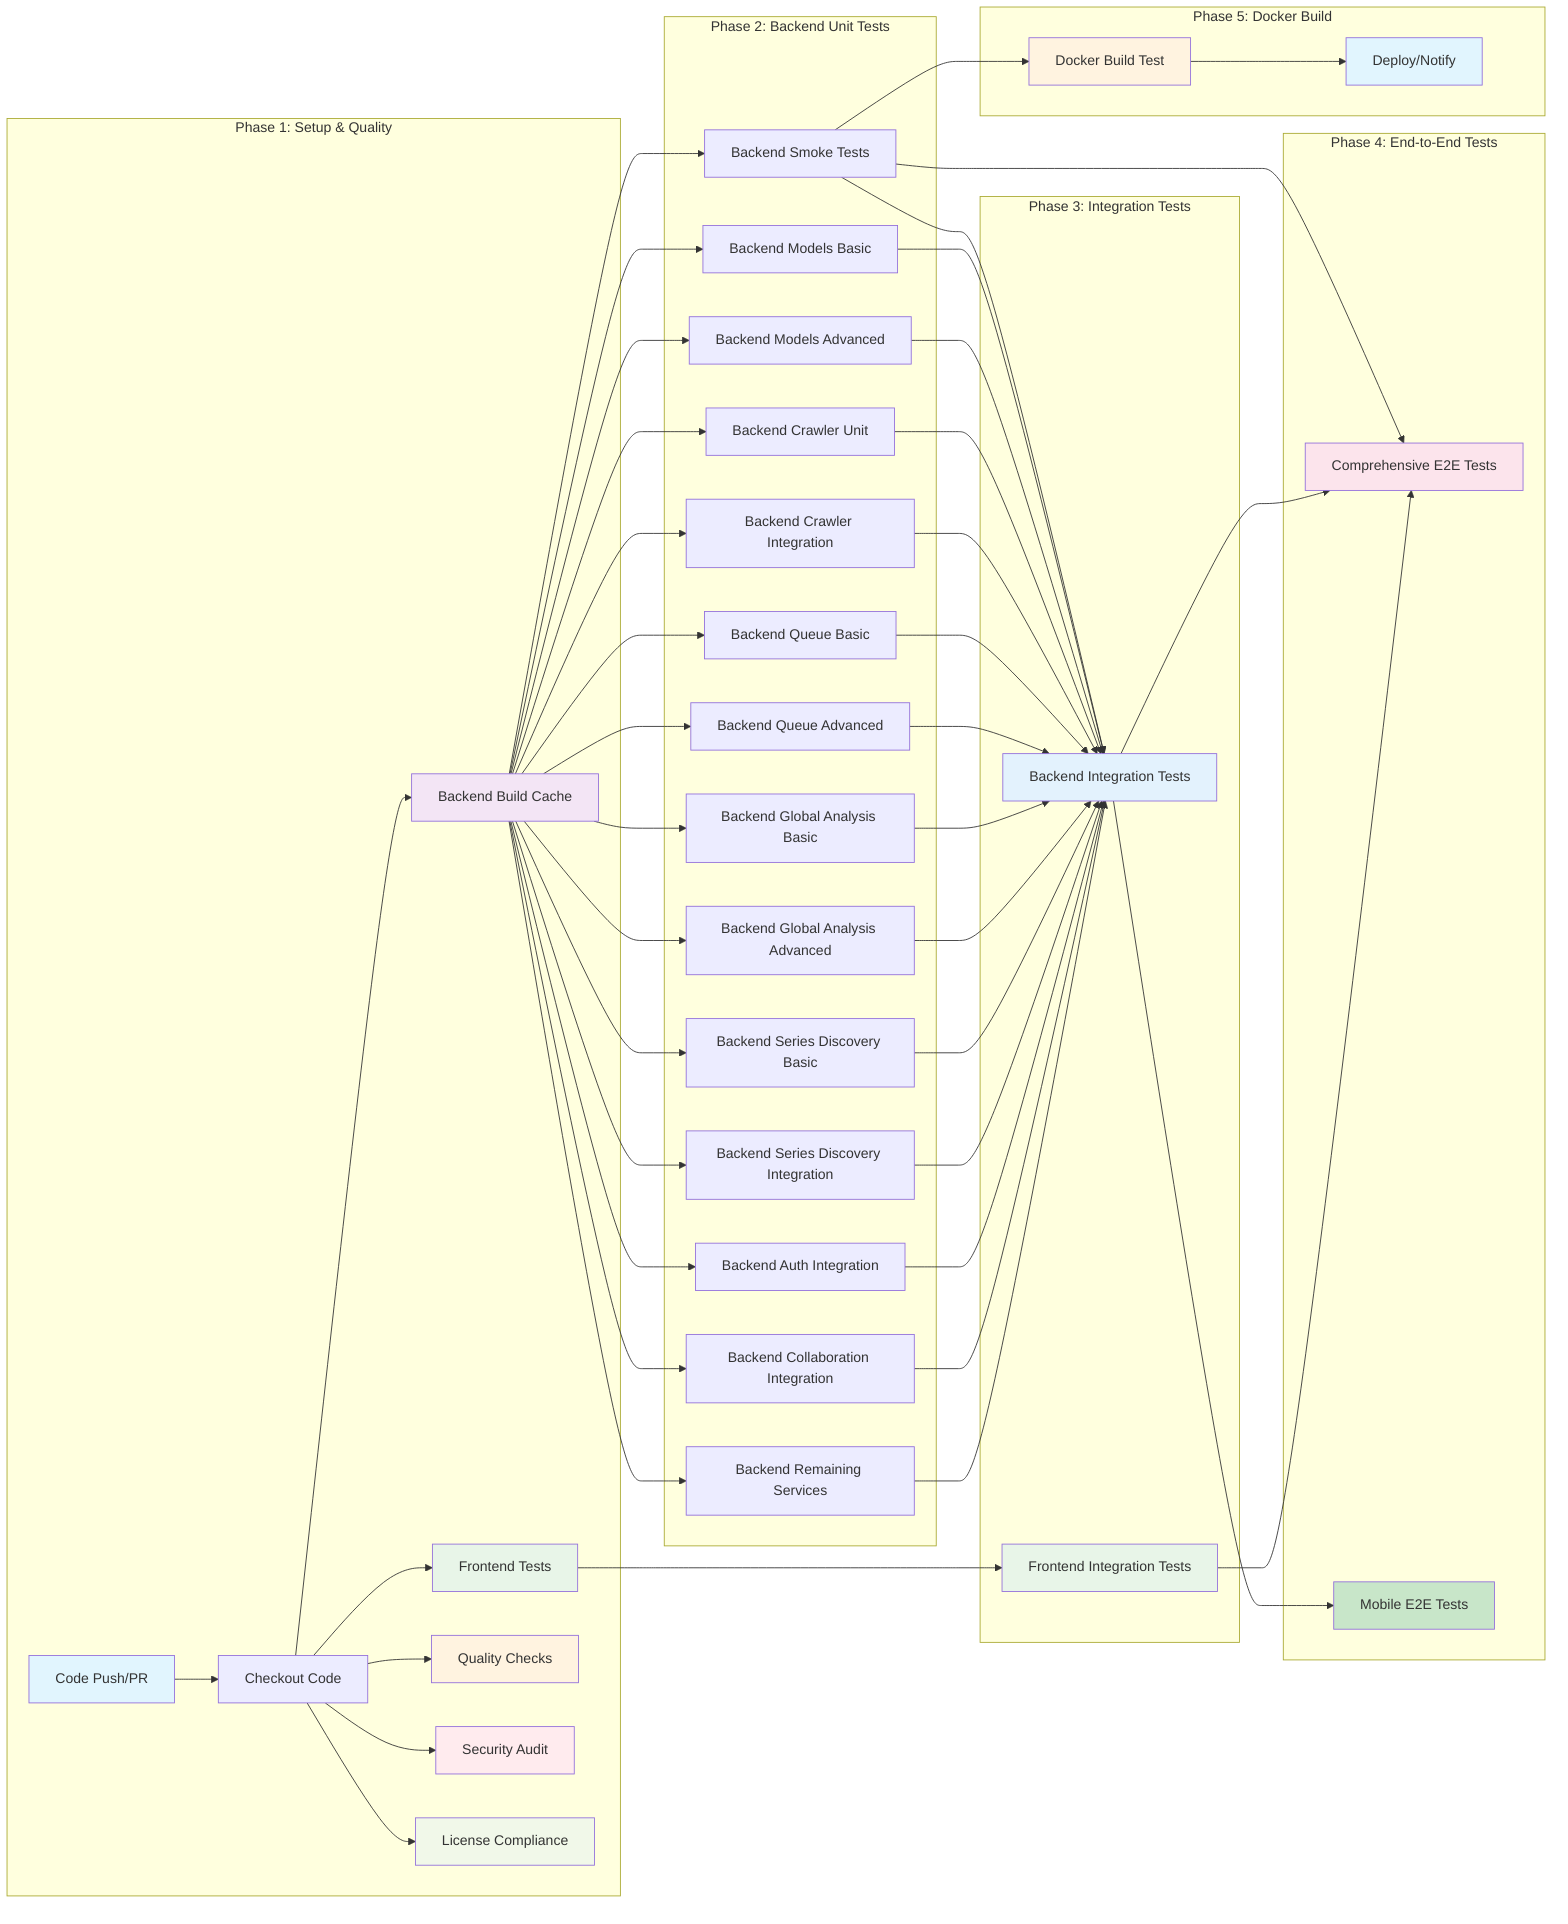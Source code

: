 graph LR
    subgraph "Phase 1: Setup & Quality"
        A[Code Push/PR] --> B[Checkout Code]
        B --> C[Backend Build Cache]
        B --> D[Frontend Tests]
        B --> E[Quality Checks]
        B --> F[Security Audit]
        B --> G[License Compliance]
    end

    subgraph "Phase 2: Backend Unit Tests"
        C --> H[Backend Smoke Tests]
        C --> I[Backend Models Basic]
        C --> J[Backend Models Advanced]
        C --> K[Backend Crawler Unit]
        C --> L[Backend Crawler Integration]
        C --> M[Backend Queue Basic]
        C --> N[Backend Queue Advanced]
        C --> O[Backend Global Analysis Basic]
        C --> P[Backend Global Analysis Advanced]
        C --> Q[Backend Series Discovery Basic]
        C --> R[Backend Series Discovery Integration]
        C --> S[Backend Auth Integration]
        C --> T[Backend Collaboration Integration]
        C --> U[Backend Remaining Services]
    end

    subgraph "Phase 3: Integration Tests"
        H --> V[Backend Integration Tests]
        I --> V
        J --> V
        K --> V
        L --> V
        M --> V
        N --> V
        O --> V
        P --> V
        Q --> V
        R --> V
        S --> V
        T --> V
        U --> V

        D --> W[Frontend Integration Tests]
    end

    subgraph "Phase 4: End-to-End Tests"
        H --> X[Comprehensive E2E Tests]
        V --> X
        W --> X
        V --> Y[Mobile E2E Tests]
    end

    subgraph "Phase 5: Docker Build"
        H --> Z[Docker Build Test]
        Z --> AA[Deploy/Notify]
    end

    style A fill:#e1f5fe
    style C fill:#f3e5f5
    style D fill:#e8f5e8
    style E fill:#fff3e0
    style F fill:#ffebee
    style G fill:#f1f8e9
    style V fill:#e3f2fd
    style W fill:#e8f5e8
    style X fill:#fce4ec
    style Y fill:#c8e6c9
    style Z fill:#fff3e0
    style AA fill:#e1f5fe